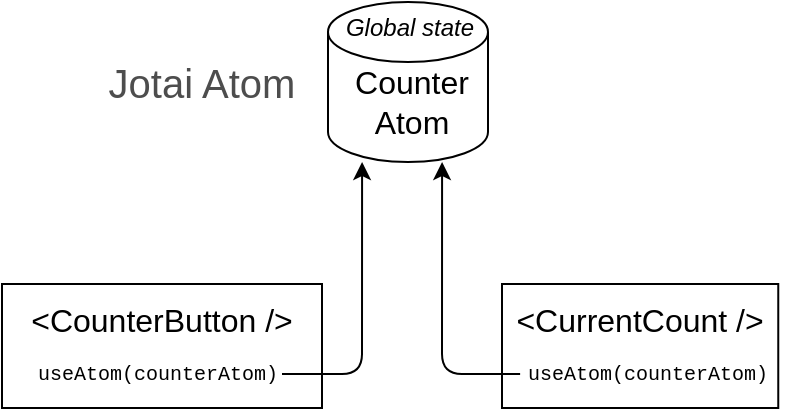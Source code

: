 <mxfile version="13.6.2" type="device" pages="3"><diagram id="YFI-SeMqg1bSr-klI5dF" name="Jotai atom"><mxGraphModel dx="677" dy="451" grid="1" gridSize="10" guides="1" tooltips="1" connect="1" arrows="1" fold="1" page="1" pageScale="1" pageWidth="827" pageHeight="1169" math="0" shadow="0"><root><mxCell id="0"/><mxCell id="1" parent="0"/><mxCell id="pTeJBkujXE3AF0q5n2eJ-24" value="" style="group;sketch=0;container=1;" parent="1" vertex="1" connectable="0"><mxGeometry x="390" y="460" width="110" height="80" as="geometry"><mxRectangle x="390" y="460" width="50" height="40" as="alternateBounds"/></mxGeometry></mxCell><mxCell id="pTeJBkujXE3AF0q5n2eJ-27" value="" style="group" parent="pTeJBkujXE3AF0q5n2eJ-24" vertex="1" connectable="0"><mxGeometry width="110" height="80" as="geometry"/></mxCell><mxCell id="pTeJBkujXE3AF0q5n2eJ-22" value="" style="shape=cylinder2;whiteSpace=wrap;html=1;boundedLbl=1;backgroundOutline=1;size=15;rounded=0;fillColor=none;fontSize=16;" parent="pTeJBkujXE3AF0q5n2eJ-27" vertex="1"><mxGeometry x="13" width="80" height="80" as="geometry"/></mxCell><mxCell id="pTeJBkujXE3AF0q5n2eJ-10" value="Counter &lt;br&gt;Atom" style="text;html=1;strokeColor=none;fillColor=none;align=center;verticalAlign=middle;whiteSpace=wrap;rounded=0;fontSize=16;" parent="pTeJBkujXE3AF0q5n2eJ-27" vertex="1"><mxGeometry y="40" width="110" height="20" as="geometry"/></mxCell><mxCell id="pTeJBkujXE3AF0q5n2eJ-23" value="Global state" style="text;html=1;strokeColor=none;fillColor=none;align=center;verticalAlign=middle;whiteSpace=wrap;rounded=0;fontStyle=2" parent="pTeJBkujXE3AF0q5n2eJ-27" vertex="1"><mxGeometry x="19" y="3" width="70" height="20" as="geometry"/></mxCell><mxCell id="nRHqf7fkOGF3RBBbreKc-1" value="Jotai Atom" style="text;html=1;strokeColor=none;fillColor=none;align=center;verticalAlign=middle;whiteSpace=wrap;rounded=0;fontStyle=0;fontColor=#4D4D4D;fontSize=20;" parent="1" vertex="1"><mxGeometry x="290" y="490" width="100" height="20" as="geometry"/></mxCell><mxCell id="sBC-CIFsZW0hAMLkuVnh-7" value="" style="group" parent="1" vertex="1" connectable="0"><mxGeometry x="240" y="601" width="174" height="62" as="geometry"/></mxCell><mxCell id="pTeJBkujXE3AF0q5n2eJ-2" value="" style="html=1;sketch=0;" parent="sBC-CIFsZW0hAMLkuVnh-7" vertex="1"><mxGeometry width="160" height="62" as="geometry"/></mxCell><mxCell id="sBC-CIFsZW0hAMLkuVnh-1" value="&amp;lt;CounterButton /&amp;gt;" style="text;html=1;strokeColor=none;fillColor=none;align=center;verticalAlign=middle;whiteSpace=wrap;rounded=0;fontSize=16;" parent="sBC-CIFsZW0hAMLkuVnh-7" vertex="1"><mxGeometry y="8" width="160" height="20" as="geometry"/></mxCell><mxCell id="sBC-CIFsZW0hAMLkuVnh-4" value="&amp;nbsp;useAtom(counterAtom)" style="text;html=1;strokeColor=none;fillColor=none;align=center;verticalAlign=middle;whiteSpace=wrap;rounded=0;fontSize=10;fontFamily=Courier New;" parent="sBC-CIFsZW0hAMLkuVnh-7" vertex="1"><mxGeometry x="10" y="35" width="130" height="20" as="geometry"/></mxCell><mxCell id="sBC-CIFsZW0hAMLkuVnh-8" value="" style="group" parent="1" vertex="1" connectable="0"><mxGeometry x="479.06" y="601" width="160.0" height="62" as="geometry"/></mxCell><mxCell id="pTeJBkujXE3AF0q5n2eJ-3" value="" style="html=1;" parent="sBC-CIFsZW0hAMLkuVnh-8" vertex="1"><mxGeometry x="10.94" width="138.13" height="62" as="geometry"/></mxCell><mxCell id="sBC-CIFsZW0hAMLkuVnh-2" value="&amp;lt;CurrentCount /&amp;gt;" style="text;html=1;strokeColor=none;fillColor=none;align=center;verticalAlign=middle;whiteSpace=wrap;rounded=0;fontSize=16;" parent="sBC-CIFsZW0hAMLkuVnh-8" vertex="1"><mxGeometry y="8" width="160" height="20" as="geometry"/></mxCell><mxCell id="sBC-CIFsZW0hAMLkuVnh-6" value="&amp;nbsp;useAtom(counterAtom)" style="text;html=1;strokeColor=none;fillColor=none;align=center;verticalAlign=middle;whiteSpace=wrap;rounded=0;fontSize=10;fontFamily=Courier New;" parent="sBC-CIFsZW0hAMLkuVnh-8" vertex="1"><mxGeometry x="20" y="35" width="121.5" height="20" as="geometry"/></mxCell><mxCell id="QJEwmphqBi9PqE0jcUZe-1" value="" style="edgeStyle=segmentEdgeStyle;endArrow=classic;html=1;entryX=0.213;entryY=1;entryDx=0;entryDy=0;entryPerimeter=0;" edge="1" parent="1" source="sBC-CIFsZW0hAMLkuVnh-4" target="pTeJBkujXE3AF0q5n2eJ-22"><mxGeometry width="50" height="50" relative="1" as="geometry"><mxPoint x="460" y="640" as="sourcePoint"/><mxPoint x="510" y="590" as="targetPoint"/></mxGeometry></mxCell><mxCell id="QJEwmphqBi9PqE0jcUZe-7" value="" style="edgeStyle=segmentEdgeStyle;endArrow=classic;html=1;entryX=0.713;entryY=1;entryDx=0;entryDy=0;entryPerimeter=0;" edge="1" parent="1" source="sBC-CIFsZW0hAMLkuVnh-6" target="pTeJBkujXE3AF0q5n2eJ-22"><mxGeometry width="50" height="50" relative="1" as="geometry"><mxPoint x="390" y="656" as="sourcePoint"/><mxPoint x="430.04" y="550" as="targetPoint"/></mxGeometry></mxCell></root></mxGraphModel></diagram><diagram name="Derived Atom" id="Q5hptcX4BeFvqK9dOMG1"><mxGraphModel dx="981" dy="653" grid="1" gridSize="10" guides="1" tooltips="1" connect="1" arrows="1" fold="1" page="1" pageScale="1" pageWidth="827" pageHeight="1169" math="0" shadow="0"><root><mxCell id="ZVPGZghlPqcEZeLFOlSP-0"/><mxCell id="ZVPGZghlPqcEZeLFOlSP-1" parent="ZVPGZghlPqcEZeLFOlSP-0"/><mxCell id="FmktVXASuQ8Lq1tn5pNh-0" value="" style="group" vertex="1" connectable="0" parent="ZVPGZghlPqcEZeLFOlSP-1"><mxGeometry x="330" y="390" width="300" height="120" as="geometry"/></mxCell><mxCell id="tWByXs7yQoLz6Y4a3MiL-0" value="" style="group" vertex="1" connectable="0" parent="FmktVXASuQ8Lq1tn5pNh-0"><mxGeometry width="300" height="120" as="geometry"/></mxCell><mxCell id="ZVPGZghlPqcEZeLFOlSP-2" value="" style="group;sketch=0;" parent="tWByXs7yQoLz6Y4a3MiL-0" vertex="1" connectable="0"><mxGeometry x="190" y="40" width="110" height="80" as="geometry"/></mxCell><mxCell id="ZVPGZghlPqcEZeLFOlSP-3" value="" style="group" parent="ZVPGZghlPqcEZeLFOlSP-2" vertex="1" connectable="0"><mxGeometry width="110" height="80" as="geometry"/></mxCell><mxCell id="ZVPGZghlPqcEZeLFOlSP-4" value="" style="shape=cylinder2;whiteSpace=wrap;html=1;boundedLbl=1;backgroundOutline=1;size=15;rounded=0;fillColor=none;fontSize=16;" parent="ZVPGZghlPqcEZeLFOlSP-3" vertex="1"><mxGeometry x="13" width="80" height="80" as="geometry"/></mxCell><mxCell id="ZVPGZghlPqcEZeLFOlSP-5" value="Number&lt;br&gt;Atom" style="text;html=1;strokeColor=none;fillColor=none;align=center;verticalAlign=middle;whiteSpace=wrap;rounded=0;fontSize=16;" parent="ZVPGZghlPqcEZeLFOlSP-3" vertex="1"><mxGeometry y="40" width="110" height="20" as="geometry"/></mxCell><mxCell id="ZVPGZghlPqcEZeLFOlSP-6" value="Global state" style="text;html=1;strokeColor=none;fillColor=none;align=center;verticalAlign=middle;whiteSpace=wrap;rounded=0;fontStyle=2" parent="ZVPGZghlPqcEZeLFOlSP-3" vertex="1"><mxGeometry x="19" y="3" width="70" height="20" as="geometry"/></mxCell><mxCell id="ZVPGZghlPqcEZeLFOlSP-18" value="" style="endArrow=classic;html=1;fontSize=14;" parent="tWByXs7yQoLz6Y4a3MiL-0" edge="1"><mxGeometry relative="1" as="geometry"><mxPoint x="110" y="89" as="sourcePoint"/><mxPoint x="200" y="89" as="targetPoint"/></mxGeometry></mxCell><mxCell id="ZVPGZghlPqcEZeLFOlSP-19" value="Derives" style="edgeLabel;resizable=0;html=1;align=center;verticalAlign=middle;fontSize=14;" parent="ZVPGZghlPqcEZeLFOlSP-18" connectable="0" vertex="1"><mxGeometry relative="1" as="geometry"><mxPoint x="-0.34" as="offset"/></mxGeometry></mxCell><mxCell id="APbw3Ng5t-9G3ERJ7-M0-6" value="Derived Atom" style="text;html=1;strokeColor=none;fillColor=none;align=center;verticalAlign=middle;whiteSpace=wrap;rounded=0;fontStyle=0;fontColor=#4D4D4D;fontSize=20;" vertex="1" parent="tWByXs7yQoLz6Y4a3MiL-0"><mxGeometry width="130" height="20" as="geometry"/></mxCell><mxCell id="APbw3Ng5t-9G3ERJ7-M0-7" value="Base Atom" style="text;html=1;strokeColor=none;fillColor=none;align=center;verticalAlign=middle;whiteSpace=wrap;rounded=0;fontStyle=0;fontColor=#4D4D4D;fontSize=20;" vertex="1" parent="tWByXs7yQoLz6Y4a3MiL-0"><mxGeometry x="195" width="100" height="20" as="geometry"/></mxCell><mxCell id="APbw3Ng5t-9G3ERJ7-M0-0" value="" style="group" vertex="1" connectable="0" parent="tWByXs7yQoLz6Y4a3MiL-0"><mxGeometry x="21.362" y="40" width="87.273" height="80" as="geometry"/></mxCell><mxCell id="ZVPGZghlPqcEZeLFOlSP-15" value="" style="shape=cylinder2;whiteSpace=wrap;html=1;boundedLbl=1;backgroundOutline=1;size=15;rounded=0;fillColor=none;fontSize=16;" parent="APbw3Ng5t-9G3ERJ7-M0-0" vertex="1"><mxGeometry width="87.273" height="80" as="geometry"/></mxCell><mxCell id="ZVPGZghlPqcEZeLFOlSP-16" value="Is Even&lt;br&gt;Atom" style="text;html=1;strokeColor=none;fillColor=none;align=center;verticalAlign=middle;whiteSpace=wrap;rounded=0;fontSize=16;" parent="APbw3Ng5t-9G3ERJ7-M0-0" vertex="1"><mxGeometry x="4.73" y="40" width="80" height="20" as="geometry"/></mxCell><mxCell id="ZVPGZghlPqcEZeLFOlSP-17" value="Global state" style="text;html=1;strokeColor=none;fillColor=none;align=center;verticalAlign=middle;whiteSpace=wrap;rounded=0;fontStyle=2" parent="APbw3Ng5t-9G3ERJ7-M0-0" vertex="1"><mxGeometry x="6.545" y="3" width="76.364" height="20" as="geometry"/></mxCell></root></mxGraphModel></diagram><diagram name="Derived Atom from Multiple" id="9kc6O8sflVdTmeQ3VcBo"><mxGraphModel dx="1185" dy="789" grid="1" gridSize="10" guides="1" tooltips="1" connect="1" arrows="1" fold="1" page="1" pageScale="1" pageWidth="827" pageHeight="1169" math="0" shadow="0"><root><mxCell id="hMTMC8Qbsv3XM8yna034-0"/><mxCell id="hMTMC8Qbsv3XM8yna034-1" parent="hMTMC8Qbsv3XM8yna034-0"/><mxCell id="hMTMC8Qbsv3XM8yna034-14" value="" style="group;sketch=0;" parent="hMTMC8Qbsv3XM8yna034-1" vertex="1" connectable="0"><mxGeometry x="460" y="540" width="120" height="80" as="geometry"/></mxCell><mxCell id="umVsc1eZY2AIYSgH35vE-0" value="" style="group" vertex="1" connectable="0" parent="hMTMC8Qbsv3XM8yna034-1"><mxGeometry x="267" y="410" width="293.75" height="240" as="geometry"/></mxCell><mxCell id="hMTMC8Qbsv3XM8yna034-2" value="" style="group;sketch=0;" parent="umVsc1eZY2AIYSgH35vE-0" vertex="1" connectable="0"><mxGeometry x="177.5" y="40" width="110" height="80" as="geometry"/></mxCell><mxCell id="hMTMC8Qbsv3XM8yna034-3" value="" style="group" parent="hMTMC8Qbsv3XM8yna034-2" vertex="1" connectable="0"><mxGeometry width="110" height="80" as="geometry"/></mxCell><mxCell id="hMTMC8Qbsv3XM8yna034-27" value="" style="group" parent="hMTMC8Qbsv3XM8yna034-3" vertex="1" connectable="0"><mxGeometry width="110" height="80" as="geometry"/></mxCell><mxCell id="hMTMC8Qbsv3XM8yna034-4" value="" style="shape=cylinder2;whiteSpace=wrap;html=1;boundedLbl=1;backgroundOutline=1;size=15;rounded=0;fillColor=none;fontSize=16;" parent="hMTMC8Qbsv3XM8yna034-27" vertex="1"><mxGeometry x="13" width="80" height="80" as="geometry"/></mxCell><mxCell id="hMTMC8Qbsv3XM8yna034-5" value="Counter&amp;nbsp;&lt;br&gt;Atom 1" style="text;html=1;strokeColor=none;fillColor=none;align=center;verticalAlign=middle;whiteSpace=wrap;rounded=0;fontSize=16;" parent="hMTMC8Qbsv3XM8yna034-27" vertex="1"><mxGeometry x="20" y="40" width="70" height="20" as="geometry"/></mxCell><mxCell id="hMTMC8Qbsv3XM8yna034-6" value="Global state" style="text;html=1;strokeColor=none;fillColor=none;align=center;verticalAlign=middle;whiteSpace=wrap;rounded=0;fontStyle=2" parent="hMTMC8Qbsv3XM8yna034-27" vertex="1"><mxGeometry x="19" y="3" width="70" height="20" as="geometry"/></mxCell><mxCell id="hMTMC8Qbsv3XM8yna034-7" value="" style="group;sketch=0;" parent="umVsc1eZY2AIYSgH35vE-0" vertex="1" connectable="0"><mxGeometry x="5" y="95" width="120" height="80" as="geometry"/></mxCell><mxCell id="hMTMC8Qbsv3XM8yna034-8" value="" style="group" parent="hMTMC8Qbsv3XM8yna034-7" vertex="1" connectable="0"><mxGeometry width="120" height="80" as="geometry"/></mxCell><mxCell id="udjyUV8xGYLgJ7Vysxoo-0" value="" style="group" vertex="1" connectable="0" parent="hMTMC8Qbsv3XM8yna034-8"><mxGeometry x="14.182" width="87.273" height="80" as="geometry"/></mxCell><mxCell id="hMTMC8Qbsv3XM8yna034-9" value="" style="shape=cylinder2;whiteSpace=wrap;html=1;boundedLbl=1;backgroundOutline=1;size=15;rounded=0;fillColor=none;fontSize=16;" parent="udjyUV8xGYLgJ7Vysxoo-0" vertex="1"><mxGeometry width="87.273" height="80" as="geometry"/></mxCell><mxCell id="hMTMC8Qbsv3XM8yna034-10" value="Sum&lt;br&gt;Atom" style="text;html=1;strokeColor=none;fillColor=none;align=center;verticalAlign=middle;whiteSpace=wrap;rounded=0;fontSize=16;" parent="udjyUV8xGYLgJ7Vysxoo-0" vertex="1"><mxGeometry x="4.73" y="40" width="80" height="20" as="geometry"/></mxCell><mxCell id="hMTMC8Qbsv3XM8yna034-11" value="Global state" style="text;html=1;strokeColor=none;fillColor=none;align=center;verticalAlign=middle;whiteSpace=wrap;rounded=0;fontStyle=2" parent="udjyUV8xGYLgJ7Vysxoo-0" vertex="1"><mxGeometry x="6.545" y="3" width="76.364" height="20" as="geometry"/></mxCell><mxCell id="udjyUV8xGYLgJ7Vysxoo-1" style="edgeStyle=orthogonalEdgeStyle;rounded=0;orthogonalLoop=1;jettySize=auto;html=1;exitX=0.5;exitY=1;exitDx=0;exitDy=0;fontSize=20;fontColor=#4D4D4D;" edge="1" parent="udjyUV8xGYLgJ7Vysxoo-0" source="hMTMC8Qbsv3XM8yna034-10" target="hMTMC8Qbsv3XM8yna034-10"><mxGeometry relative="1" as="geometry"/></mxCell><mxCell id="hMTMC8Qbsv3XM8yna034-12" value="" style="endArrow=classic;html=1;fontSize=14;entryX=0.008;entryY=0.768;entryDx=0;entryDy=0;entryPerimeter=0;" parent="umVsc1eZY2AIYSgH35vE-0" source="hMTMC8Qbsv3XM8yna034-9" target="hMTMC8Qbsv3XM8yna034-4" edge="1"><mxGeometry relative="1" as="geometry"><mxPoint x="365" y="110" as="sourcePoint"/><mxPoint x="475" y="20" as="targetPoint"/></mxGeometry></mxCell><mxCell id="hMTMC8Qbsv3XM8yna034-13" value="Derives" style="edgeLabel;resizable=0;html=1;align=center;verticalAlign=middle;fontSize=14;" parent="hMTMC8Qbsv3XM8yna034-12" connectable="0" vertex="1"><mxGeometry relative="1" as="geometry"><mxPoint x="-0.34" as="offset"/></mxGeometry></mxCell><mxCell id="hMTMC8Qbsv3XM8yna034-23" value="" style="endArrow=classic;html=1;fontSize=14;" parent="umVsc1eZY2AIYSgH35vE-0" source="hMTMC8Qbsv3XM8yna034-9" target="hMTMC8Qbsv3XM8yna034-20" edge="1"><mxGeometry relative="1" as="geometry"><mxPoint x="391" y="100" as="sourcePoint"/><mxPoint x="288.48" y="89.04" as="targetPoint"/></mxGeometry></mxCell><mxCell id="hMTMC8Qbsv3XM8yna034-24" value="Derives" style="edgeLabel;resizable=0;html=1;align=center;verticalAlign=middle;fontSize=14;" parent="hMTMC8Qbsv3XM8yna034-23" connectable="0" vertex="1"><mxGeometry relative="1" as="geometry"><mxPoint x="-0.34" as="offset"/></mxGeometry></mxCell><mxCell id="hMTMC8Qbsv3XM8yna034-25" value="" style="group" parent="umVsc1eZY2AIYSgH35vE-0" vertex="1" connectable="0"><mxGeometry x="192.5" y="160" width="95" height="80" as="geometry"/></mxCell><mxCell id="hMTMC8Qbsv3XM8yna034-20" value="" style="shape=cylinder2;whiteSpace=wrap;html=1;boundedLbl=1;backgroundOutline=1;size=15;rounded=0;fillColor=none;fontSize=16;" parent="hMTMC8Qbsv3XM8yna034-25" vertex="1"><mxGeometry width="80" height="80" as="geometry"/></mxCell><mxCell id="hMTMC8Qbsv3XM8yna034-26" value="" style="group" parent="hMTMC8Qbsv3XM8yna034-25" vertex="1" connectable="0"><mxGeometry x="-15" y="3" width="110" height="57" as="geometry"/></mxCell><mxCell id="hMTMC8Qbsv3XM8yna034-21" value="Global state" style="text;html=1;strokeColor=none;fillColor=none;align=center;verticalAlign=middle;whiteSpace=wrap;rounded=0;fontStyle=2" parent="hMTMC8Qbsv3XM8yna034-26" vertex="1"><mxGeometry x="21" width="70" height="20" as="geometry"/></mxCell><mxCell id="hMTMC8Qbsv3XM8yna034-22" value="Counter&amp;nbsp;&lt;br&gt;Atom 2" style="text;html=1;strokeColor=none;fillColor=none;align=center;verticalAlign=middle;whiteSpace=wrap;rounded=0;fontSize=16;" parent="hMTMC8Qbsv3XM8yna034-26" vertex="1"><mxGeometry y="37" width="110" height="20" as="geometry"/></mxCell><mxCell id="7N6Pc9LDmlMk1Y2tcSps-0" value="Base Atoms" style="text;html=1;strokeColor=none;fillColor=none;align=center;verticalAlign=middle;whiteSpace=wrap;rounded=0;fontStyle=0;fontColor=#4D4D4D;fontSize=20;" vertex="1" parent="umVsc1eZY2AIYSgH35vE-0"><mxGeometry x="171.25" width="122.5" height="20" as="geometry"/></mxCell><mxCell id="lo4msWxP8fV0RgCu7lpl-0" value="Derived Atom" style="text;html=1;strokeColor=none;fillColor=none;align=center;verticalAlign=middle;whiteSpace=wrap;rounded=0;fontStyle=0;fontColor=#4D4D4D;fontSize=20;" vertex="1" parent="umVsc1eZY2AIYSgH35vE-0"><mxGeometry y="52" width="130" height="20" as="geometry"/></mxCell></root></mxGraphModel></diagram></mxfile>